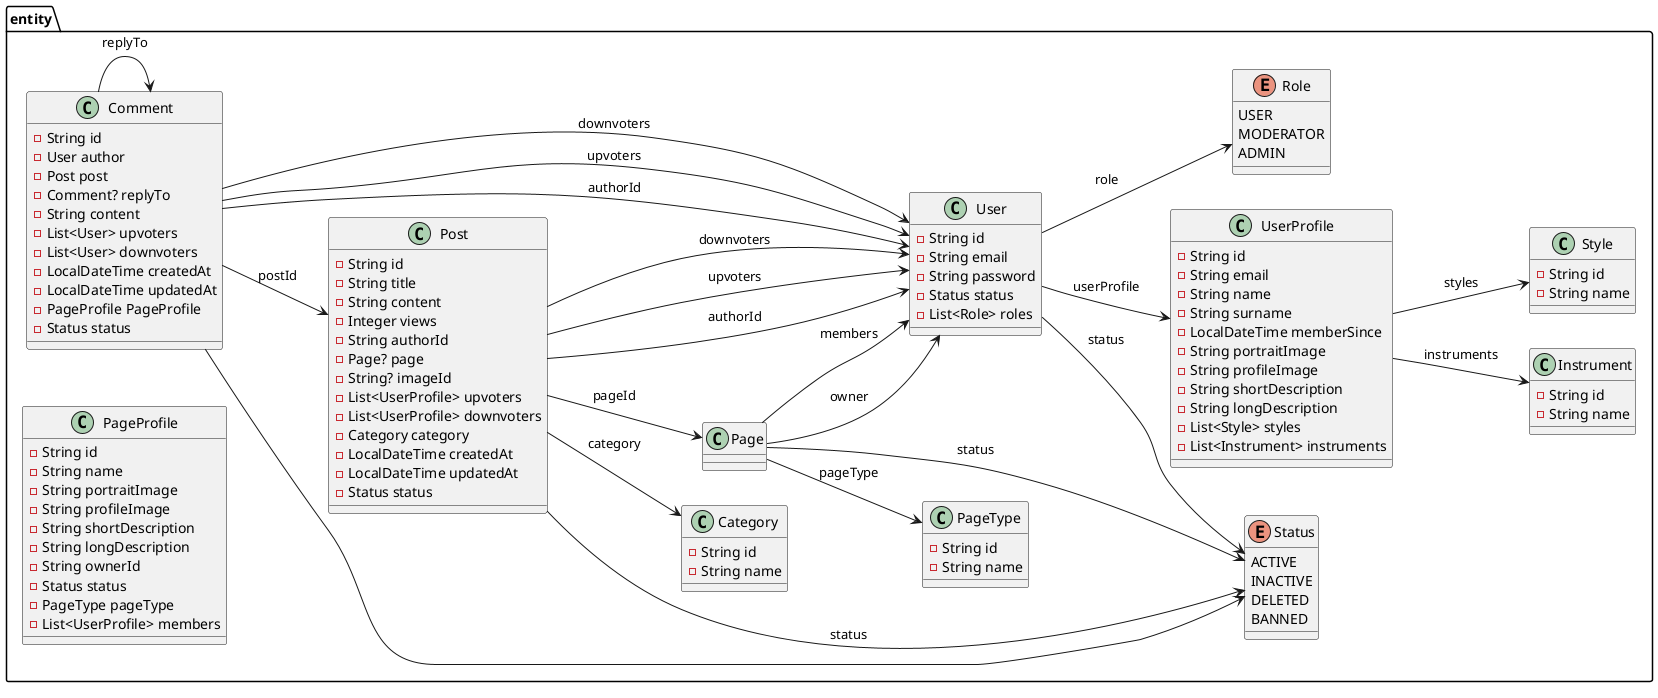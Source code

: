 @startuml entity-model
left to right direction

package entity {

    enum Role {
        USER
        MODERATOR
        ADMIN
    }

    enum Status {
        ACTIVE
        INACTIVE
        DELETED
        BANNED
    }

    class Category {
        - String id
        - String name
    }

    class PageType {
        - String id
        - String name
    }

    class Instrument {
        - String id
        - String name
    }

    class Style {
        - String id
        - String name
    }

    class Comment {
        - String id
        - User author
        - Post post
        - Comment? replyTo
        - String content
        - List<User> upvoters
        - List<User> downvoters
        - LocalDateTime createdAt
        - LocalDateTime updatedAt
        - PageProfile PageProfile
        - Status status
    }

    class Post {
        - String id
        - String title
        - String content
        - Integer views
        - String authorId
        - Page? page
        - String? imageId
        - List<UserProfile> upvoters
        - List<UserProfile> downvoters
        - Category category
        - LocalDateTime createdAt
        - LocalDateTime updatedAt
        - Status status
    }

    class User {
        - String id
        - String email
        - String password
        - Status status
        - List<Role> roles
    }

    class UserProfile {
        - String id
        - String email
        - String name
        - String surname
        - LocalDateTime memberSince
        - String portraitImage
        - String profileImage
        - String shortDescription
        - String longDescription
        - List<Style> styles
        - List<Instrument> instruments
    }

    class PageProfile {
        - String id
        - String name
        - String portraitImage
        - String profileImage
        - String shortDescription
        - String longDescription
        - String ownerId
        - Status status
        - PageType pageType
        - List<UserProfile> members
    }

    Comment --> Post : postId
    Comment --> Comment : replyTo
    Comment --> Status
    Comment --> User : authorId
    Comment --> User : upvoters
    Comment --> User : downvoters
    Post --> Category : category
    Post --> Status : status
    Post --> User : authorId
    Post --> Page : pageId
    Post --> User : upvoters
    Post --> User : downvoters
    User --> Role : role
    User --> Status : status
    User --> UserProfile : userProfile
    UserProfile --> Style :  styles
    UserProfile --> Instrument :  instruments
    Page --> User : members
    Page --> User : owner
    Page --> PageType : pageType
    Page --> Status : status

}
@enduml
